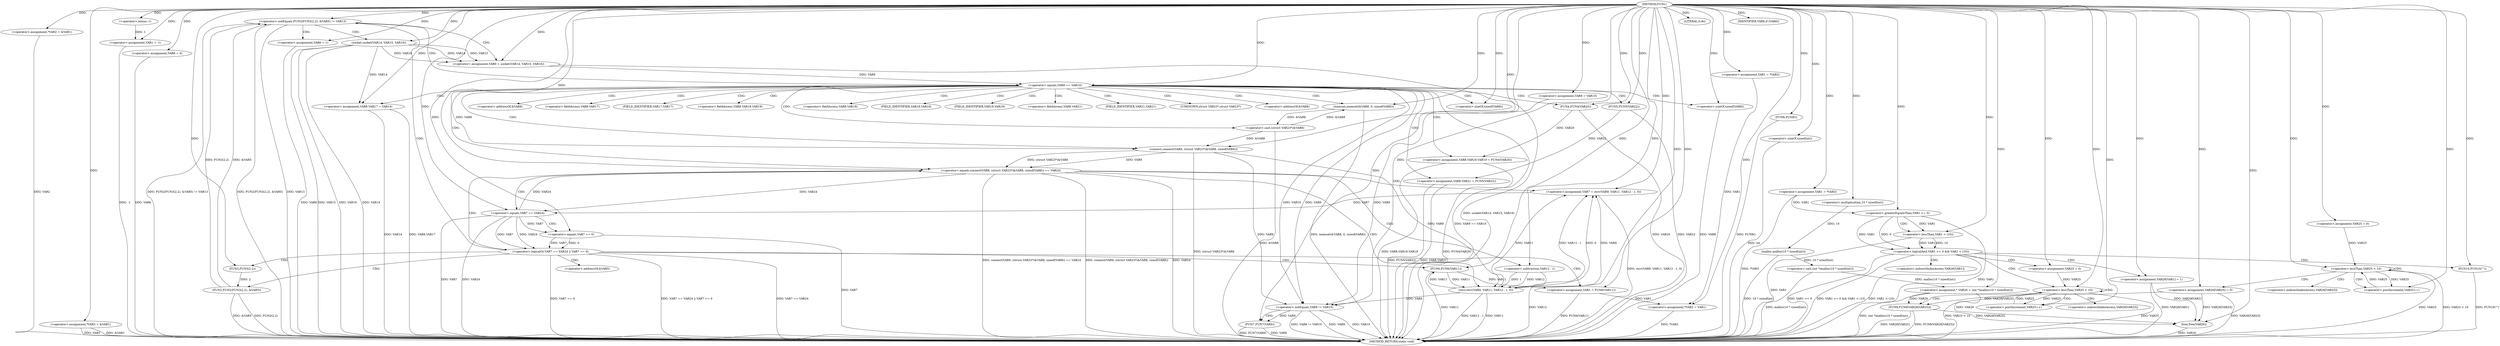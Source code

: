 digraph FUN1 {  
"1000100" [label = "(METHOD,FUN1)" ]
"1000308" [label = "(METHOD_RETURN,static void)" ]
"1000104" [label = "(<operator>.assignment,*VAR2 = &VAR1)" ]
"1000109" [label = "(<operator>.assignment,*VAR3 = &VAR1)" ]
"1000113" [label = "(<operator>.assignment,VAR1 = -1)" ]
"1000115" [label = "(<operator>.minus,-1)" ]
"1000119" [label = "(<operator>.assignment,VAR1 = *VAR2)" ]
"1000126" [label = "(<operator>.assignment,VAR6 = 0)" ]
"1000132" [label = "(<operator>.assignment,VAR9 = VAR10)" ]
"1000139" [label = "(<operator>.notEquals,FUN2(FUN3(2,2), &VAR5) != VAR13)" ]
"1000140" [label = "(FUN2,FUN2(FUN3(2,2), &VAR5))" ]
"1000141" [label = "(FUN3,FUN3(2,2))" ]
"1000149" [label = "(<operator>.assignment,VAR6 = 1)" ]
"1000152" [label = "(<operator>.assignment,VAR9 = socket(VAR14, VAR15, VAR16))" ]
"1000154" [label = "(socket,socket(VAR14, VAR15, VAR16))" ]
"1000159" [label = "(<operator>.equals,VAR9 == VAR10)" ]
"1000164" [label = "(memset,memset(&VAR8, 0, sizeof(VAR8)))" ]
"1000168" [label = "(<operator>.sizeOf,sizeof(VAR8))" ]
"1000170" [label = "(<operator>.assignment,VAR8.VAR17 = VAR14)" ]
"1000175" [label = "(<operator>.assignment,VAR8.VAR18.VAR19 = FUN4(VAR20))" ]
"1000181" [label = "(FUN4,FUN4(VAR20))" ]
"1000183" [label = "(<operator>.assignment,VAR8.VAR21 = FUN5(VAR22))" ]
"1000187" [label = "(FUN5,FUN5(VAR22))" ]
"1000190" [label = "(<operator>.equals,connect(VAR9, (struct VAR23*)&VAR8, sizeof(VAR8)) == VAR24)" ]
"1000191" [label = "(connect,connect(VAR9, (struct VAR23*)&VAR8, sizeof(VAR8)))" ]
"1000193" [label = "(<operator>.cast,(struct VAR23*)&VAR8)" ]
"1000197" [label = "(<operator>.sizeOf,sizeof(VAR8))" ]
"1000202" [label = "(<operator>.assignment,VAR7 = recv(VAR9, VAR11, VAR12 - 1, 0))" ]
"1000204" [label = "(recv,recv(VAR9, VAR11, VAR12 - 1, 0))" ]
"1000207" [label = "(<operator>.subtraction,VAR12 - 1)" ]
"1000212" [label = "(<operator>.logicalOr,VAR7 == VAR24 || VAR7 == 0)" ]
"1000213" [label = "(<operator>.equals,VAR7 == VAR24)" ]
"1000216" [label = "(<operator>.equals,VAR7 == 0)" ]
"1000221" [label = "(<operator>.assignment,VAR1 = FUN6(VAR11))" ]
"1000223" [label = "(FUN6,FUN6(VAR11))" ]
"1000225" [label = "(LITERAL,0,do)" ]
"1000227" [label = "(<operator>.notEquals,VAR9 != VAR10)" ]
"1000231" [label = "(FUN7,FUN7(VAR9))" ]
"1000234" [label = "(IDENTIFIER,VAR6,if (VAR6))" ]
"1000236" [label = "(FUN8,FUN8())" ]
"1000237" [label = "(<operator>.assignment,*VAR2 = VAR1)" ]
"1000243" [label = "(<operator>.assignment,VAR1 = *VAR3)" ]
"1000250" [label = "(<operator>.assignment,* VAR26 = (int *)malloc(10 * sizeof(int)))" ]
"1000252" [label = "(<operator>.cast,(int *)malloc(10 * sizeof(int)))" ]
"1000254" [label = "(malloc,malloc(10 * sizeof(int)))" ]
"1000255" [label = "(<operator>.multiplication,10 * sizeof(int))" ]
"1000257" [label = "(<operator>.sizeOf,sizeof(int))" ]
"1000260" [label = "(<operator>.assignment,VAR25 = 0)" ]
"1000263" [label = "(<operator>.lessThan,VAR25 < 10)" ]
"1000266" [label = "(<operator>.postIncrement,VAR25++)" ]
"1000269" [label = "(<operator>.assignment,VAR26[VAR25] = 0)" ]
"1000275" [label = "(<operator>.logicalAnd,VAR1 >= 0 && VAR1 < (10))" ]
"1000276" [label = "(<operator>.greaterEqualsThan,VAR1 >= 0)" ]
"1000279" [label = "(<operator>.lessThan,VAR1 < (10))" ]
"1000283" [label = "(<operator>.assignment,VAR26[VAR1] = 1)" ]
"1000289" [label = "(<operator>.assignment,VAR25 = 0)" ]
"1000292" [label = "(<operator>.lessThan,VAR25 < 10)" ]
"1000295" [label = "(<operator>.postIncrement,VAR25++)" ]
"1000298" [label = "(FUN9,FUN9(VAR26[VAR25]))" ]
"1000304" [label = "(FUN10,FUN10(\"\"))" ]
"1000306" [label = "(free,free(VAR26))" ]
"1000144" [label = "(<operator>.addressOf,&VAR5)" ]
"1000165" [label = "(<operator>.addressOf,&VAR8)" ]
"1000171" [label = "(<operator>.fieldAccess,VAR8.VAR17)" ]
"1000173" [label = "(FIELD_IDENTIFIER,VAR17,VAR17)" ]
"1000176" [label = "(<operator>.fieldAccess,VAR8.VAR18.VAR19)" ]
"1000177" [label = "(<operator>.fieldAccess,VAR8.VAR18)" ]
"1000179" [label = "(FIELD_IDENTIFIER,VAR18,VAR18)" ]
"1000180" [label = "(FIELD_IDENTIFIER,VAR19,VAR19)" ]
"1000184" [label = "(<operator>.fieldAccess,VAR8.VAR21)" ]
"1000186" [label = "(FIELD_IDENTIFIER,VAR21,VAR21)" ]
"1000194" [label = "(UNKNOWN,struct VAR23*,struct VAR23*)" ]
"1000195" [label = "(<operator>.addressOf,&VAR8)" ]
"1000270" [label = "(<operator>.indirectIndexAccess,VAR26[VAR25])" ]
"1000284" [label = "(<operator>.indirectIndexAccess,VAR26[VAR1])" ]
"1000299" [label = "(<operator>.indirectIndexAccess,VAR26[VAR25])" ]
  "1000183" -> "1000308"  [ label = "DDG: FUN5(VAR22)"] 
  "1000175" -> "1000308"  [ label = "DDG: FUN4(VAR20)"] 
  "1000231" -> "1000308"  [ label = "DDG: FUN7(VAR9)"] 
  "1000275" -> "1000308"  [ label = "DDG: VAR1 >= 0"] 
  "1000181" -> "1000308"  [ label = "DDG: VAR20"] 
  "1000187" -> "1000308"  [ label = "DDG: VAR22"] 
  "1000159" -> "1000308"  [ label = "DDG: VAR9 == VAR10"] 
  "1000164" -> "1000308"  [ label = "DDG: memset(&VAR8, 0, sizeof(VAR8))"] 
  "1000298" -> "1000308"  [ label = "DDG: FUN9(VAR26[VAR25])"] 
  "1000227" -> "1000308"  [ label = "DDG: VAR9 != VAR10"] 
  "1000292" -> "1000308"  [ label = "DDG: VAR25 < 10"] 
  "1000221" -> "1000308"  [ label = "DDG: FUN6(VAR11)"] 
  "1000283" -> "1000308"  [ label = "DDG: VAR26[VAR1]"] 
  "1000236" -> "1000308"  [ label = "DDG: FUN8()"] 
  "1000275" -> "1000308"  [ label = "DDG: VAR1 >= 0 && VAR1 < (10)"] 
  "1000279" -> "1000308"  [ label = "DDG: VAR1"] 
  "1000190" -> "1000308"  [ label = "DDG: connect(VAR9, (struct VAR23*)&VAR8, sizeof(VAR8)) == VAR24"] 
  "1000304" -> "1000308"  [ label = "DDG: FUN10(\"\")"] 
  "1000292" -> "1000308"  [ label = "DDG: VAR25"] 
  "1000212" -> "1000308"  [ label = "DDG: VAR7 == 0"] 
  "1000154" -> "1000308"  [ label = "DDG: VAR16"] 
  "1000254" -> "1000308"  [ label = "DDG: 10 * sizeof(int)"] 
  "1000104" -> "1000308"  [ label = "DDG: VAR2"] 
  "1000298" -> "1000308"  [ label = "DDG: VAR26[VAR25]"] 
  "1000216" -> "1000308"  [ label = "DDG: VAR7"] 
  "1000237" -> "1000308"  [ label = "DDG: *VAR2"] 
  "1000227" -> "1000308"  [ label = "DDG: VAR9"] 
  "1000213" -> "1000308"  [ label = "DDG: VAR7"] 
  "1000252" -> "1000308"  [ label = "DDG: malloc(10 * sizeof(int))"] 
  "1000204" -> "1000308"  [ label = "DDG: VAR11"] 
  "1000306" -> "1000308"  [ label = "DDG: VAR26"] 
  "1000140" -> "1000308"  [ label = "DDG: FUN3(2,2)"] 
  "1000139" -> "1000308"  [ label = "DDG: FUN2(FUN3(2,2), &VAR5) != VAR13"] 
  "1000139" -> "1000308"  [ label = "DDG: FUN2(FUN3(2,2), &VAR5)"] 
  "1000193" -> "1000308"  [ label = "DDG: &VAR8"] 
  "1000183" -> "1000308"  [ label = "DDG: VAR8.VAR21"] 
  "1000227" -> "1000308"  [ label = "DDG: VAR10"] 
  "1000250" -> "1000308"  [ label = "DDG: (int *)malloc(10 * sizeof(int))"] 
  "1000154" -> "1000308"  [ label = "DDG: VAR14"] 
  "1000140" -> "1000308"  [ label = "DDG: &VAR5"] 
  "1000190" -> "1000308"  [ label = "DDG: connect(VAR9, (struct VAR23*)&VAR8, sizeof(VAR8))"] 
  "1000263" -> "1000308"  [ label = "DDG: VAR25"] 
  "1000113" -> "1000308"  [ label = "DDG: -1"] 
  "1000263" -> "1000308"  [ label = "DDG: VAR25 < 10"] 
  "1000207" -> "1000308"  [ label = "DDG: VAR12"] 
  "1000175" -> "1000308"  [ label = "DDG: VAR8.VAR18.VAR19"] 
  "1000257" -> "1000308"  [ label = "DDG: int"] 
  "1000204" -> "1000308"  [ label = "DDG: VAR12 - 1"] 
  "1000126" -> "1000308"  [ label = "DDG: VAR6"] 
  "1000212" -> "1000308"  [ label = "DDG: VAR7 == VAR24 || VAR7 == 0"] 
  "1000152" -> "1000308"  [ label = "DDG: socket(VAR14, VAR15, VAR16)"] 
  "1000190" -> "1000308"  [ label = "DDG: VAR24"] 
  "1000231" -> "1000308"  [ label = "DDG: VAR9"] 
  "1000212" -> "1000308"  [ label = "DDG: VAR7 == VAR24"] 
  "1000191" -> "1000308"  [ label = "DDG: (struct VAR23*)&VAR8"] 
  "1000109" -> "1000308"  [ label = "DDG: VAR3"] 
  "1000276" -> "1000308"  [ label = "DDG: VAR1"] 
  "1000170" -> "1000308"  [ label = "DDG: VAR8.VAR17"] 
  "1000213" -> "1000308"  [ label = "DDG: VAR24"] 
  "1000269" -> "1000308"  [ label = "DDG: VAR26[VAR25]"] 
  "1000149" -> "1000308"  [ label = "DDG: VAR6"] 
  "1000154" -> "1000308"  [ label = "DDG: VAR15"] 
  "1000243" -> "1000308"  [ label = "DDG: *VAR3"] 
  "1000139" -> "1000308"  [ label = "DDG: VAR13"] 
  "1000109" -> "1000308"  [ label = "DDG: &VAR1"] 
  "1000275" -> "1000308"  [ label = "DDG: VAR1 < (10)"] 
  "1000170" -> "1000308"  [ label = "DDG: VAR14"] 
  "1000223" -> "1000308"  [ label = "DDG: VAR11"] 
  "1000202" -> "1000308"  [ label = "DDG: recv(VAR9, VAR11, VAR12 - 1, 0)"] 
  "1000197" -> "1000308"  [ label = "DDG: VAR8"] 
  "1000100" -> "1000104"  [ label = "DDG: "] 
  "1000100" -> "1000109"  [ label = "DDG: "] 
  "1000115" -> "1000113"  [ label = "DDG: 1"] 
  "1000100" -> "1000113"  [ label = "DDG: "] 
  "1000100" -> "1000115"  [ label = "DDG: "] 
  "1000100" -> "1000119"  [ label = "DDG: "] 
  "1000100" -> "1000126"  [ label = "DDG: "] 
  "1000100" -> "1000132"  [ label = "DDG: "] 
  "1000140" -> "1000139"  [ label = "DDG: FUN3(2,2)"] 
  "1000140" -> "1000139"  [ label = "DDG: &VAR5"] 
  "1000141" -> "1000140"  [ label = "DDG: 2"] 
  "1000100" -> "1000141"  [ label = "DDG: "] 
  "1000100" -> "1000139"  [ label = "DDG: "] 
  "1000100" -> "1000149"  [ label = "DDG: "] 
  "1000154" -> "1000152"  [ label = "DDG: VAR14"] 
  "1000154" -> "1000152"  [ label = "DDG: VAR15"] 
  "1000154" -> "1000152"  [ label = "DDG: VAR16"] 
  "1000100" -> "1000152"  [ label = "DDG: "] 
  "1000100" -> "1000154"  [ label = "DDG: "] 
  "1000152" -> "1000159"  [ label = "DDG: VAR9"] 
  "1000100" -> "1000159"  [ label = "DDG: "] 
  "1000193" -> "1000164"  [ label = "DDG: &VAR8"] 
  "1000100" -> "1000164"  [ label = "DDG: "] 
  "1000100" -> "1000168"  [ label = "DDG: "] 
  "1000154" -> "1000170"  [ label = "DDG: VAR14"] 
  "1000100" -> "1000170"  [ label = "DDG: "] 
  "1000181" -> "1000175"  [ label = "DDG: VAR20"] 
  "1000100" -> "1000181"  [ label = "DDG: "] 
  "1000187" -> "1000183"  [ label = "DDG: VAR22"] 
  "1000100" -> "1000187"  [ label = "DDG: "] 
  "1000191" -> "1000190"  [ label = "DDG: VAR9"] 
  "1000191" -> "1000190"  [ label = "DDG: (struct VAR23*)&VAR8"] 
  "1000159" -> "1000191"  [ label = "DDG: VAR9"] 
  "1000100" -> "1000191"  [ label = "DDG: "] 
  "1000193" -> "1000191"  [ label = "DDG: &VAR8"] 
  "1000164" -> "1000193"  [ label = "DDG: &VAR8"] 
  "1000100" -> "1000197"  [ label = "DDG: "] 
  "1000213" -> "1000190"  [ label = "DDG: VAR24"] 
  "1000100" -> "1000190"  [ label = "DDG: "] 
  "1000204" -> "1000202"  [ label = "DDG: VAR9"] 
  "1000204" -> "1000202"  [ label = "DDG: VAR11"] 
  "1000204" -> "1000202"  [ label = "DDG: VAR12 - 1"] 
  "1000204" -> "1000202"  [ label = "DDG: 0"] 
  "1000100" -> "1000202"  [ label = "DDG: "] 
  "1000191" -> "1000204"  [ label = "DDG: VAR9"] 
  "1000100" -> "1000204"  [ label = "DDG: "] 
  "1000223" -> "1000204"  [ label = "DDG: VAR11"] 
  "1000207" -> "1000204"  [ label = "DDG: VAR12"] 
  "1000207" -> "1000204"  [ label = "DDG: 1"] 
  "1000100" -> "1000207"  [ label = "DDG: "] 
  "1000213" -> "1000212"  [ label = "DDG: VAR7"] 
  "1000213" -> "1000212"  [ label = "DDG: VAR24"] 
  "1000202" -> "1000213"  [ label = "DDG: VAR7"] 
  "1000100" -> "1000213"  [ label = "DDG: "] 
  "1000190" -> "1000213"  [ label = "DDG: VAR24"] 
  "1000216" -> "1000212"  [ label = "DDG: VAR7"] 
  "1000216" -> "1000212"  [ label = "DDG: 0"] 
  "1000213" -> "1000216"  [ label = "DDG: VAR7"] 
  "1000100" -> "1000216"  [ label = "DDG: "] 
  "1000223" -> "1000221"  [ label = "DDG: VAR11"] 
  "1000100" -> "1000221"  [ label = "DDG: "] 
  "1000204" -> "1000223"  [ label = "DDG: VAR11"] 
  "1000100" -> "1000223"  [ label = "DDG: "] 
  "1000100" -> "1000225"  [ label = "DDG: "] 
  "1000159" -> "1000227"  [ label = "DDG: VAR9"] 
  "1000132" -> "1000227"  [ label = "DDG: VAR9"] 
  "1000204" -> "1000227"  [ label = "DDG: VAR9"] 
  "1000191" -> "1000227"  [ label = "DDG: VAR9"] 
  "1000100" -> "1000227"  [ label = "DDG: "] 
  "1000159" -> "1000227"  [ label = "DDG: VAR10"] 
  "1000227" -> "1000231"  [ label = "DDG: VAR9"] 
  "1000100" -> "1000231"  [ label = "DDG: "] 
  "1000100" -> "1000234"  [ label = "DDG: "] 
  "1000100" -> "1000236"  [ label = "DDG: "] 
  "1000221" -> "1000237"  [ label = "DDG: VAR1"] 
  "1000119" -> "1000237"  [ label = "DDG: VAR1"] 
  "1000100" -> "1000237"  [ label = "DDG: "] 
  "1000100" -> "1000243"  [ label = "DDG: "] 
  "1000252" -> "1000250"  [ label = "DDG: malloc(10 * sizeof(int))"] 
  "1000100" -> "1000250"  [ label = "DDG: "] 
  "1000254" -> "1000252"  [ label = "DDG: 10 * sizeof(int)"] 
  "1000255" -> "1000254"  [ label = "DDG: 10"] 
  "1000100" -> "1000255"  [ label = "DDG: "] 
  "1000100" -> "1000257"  [ label = "DDG: "] 
  "1000100" -> "1000260"  [ label = "DDG: "] 
  "1000266" -> "1000263"  [ label = "DDG: VAR25"] 
  "1000260" -> "1000263"  [ label = "DDG: VAR25"] 
  "1000100" -> "1000263"  [ label = "DDG: "] 
  "1000263" -> "1000266"  [ label = "DDG: VAR25"] 
  "1000100" -> "1000266"  [ label = "DDG: "] 
  "1000100" -> "1000269"  [ label = "DDG: "] 
  "1000276" -> "1000275"  [ label = "DDG: VAR1"] 
  "1000276" -> "1000275"  [ label = "DDG: 0"] 
  "1000243" -> "1000276"  [ label = "DDG: VAR1"] 
  "1000100" -> "1000276"  [ label = "DDG: "] 
  "1000279" -> "1000275"  [ label = "DDG: VAR1"] 
  "1000279" -> "1000275"  [ label = "DDG: 10"] 
  "1000276" -> "1000279"  [ label = "DDG: VAR1"] 
  "1000100" -> "1000279"  [ label = "DDG: "] 
  "1000100" -> "1000283"  [ label = "DDG: "] 
  "1000100" -> "1000289"  [ label = "DDG: "] 
  "1000289" -> "1000292"  [ label = "DDG: VAR25"] 
  "1000295" -> "1000292"  [ label = "DDG: VAR25"] 
  "1000100" -> "1000292"  [ label = "DDG: "] 
  "1000292" -> "1000295"  [ label = "DDG: VAR25"] 
  "1000100" -> "1000295"  [ label = "DDG: "] 
  "1000250" -> "1000298"  [ label = "DDG: VAR26"] 
  "1000269" -> "1000298"  [ label = "DDG: VAR26[VAR25]"] 
  "1000100" -> "1000304"  [ label = "DDG: "] 
  "1000250" -> "1000306"  [ label = "DDG: VAR26"] 
  "1000283" -> "1000306"  [ label = "DDG: VAR26[VAR1]"] 
  "1000298" -> "1000306"  [ label = "DDG: VAR26[VAR25]"] 
  "1000269" -> "1000306"  [ label = "DDG: VAR26[VAR25]"] 
  "1000100" -> "1000306"  [ label = "DDG: "] 
  "1000139" -> "1000149"  [ label = "CDG: "] 
  "1000139" -> "1000154"  [ label = "CDG: "] 
  "1000139" -> "1000152"  [ label = "CDG: "] 
  "1000139" -> "1000159"  [ label = "CDG: "] 
  "1000159" -> "1000164"  [ label = "CDG: "] 
  "1000159" -> "1000191"  [ label = "CDG: "] 
  "1000159" -> "1000197"  [ label = "CDG: "] 
  "1000159" -> "1000180"  [ label = "CDG: "] 
  "1000159" -> "1000183"  [ label = "CDG: "] 
  "1000159" -> "1000165"  [ label = "CDG: "] 
  "1000159" -> "1000190"  [ label = "CDG: "] 
  "1000159" -> "1000175"  [ label = "CDG: "] 
  "1000159" -> "1000179"  [ label = "CDG: "] 
  "1000159" -> "1000194"  [ label = "CDG: "] 
  "1000159" -> "1000176"  [ label = "CDG: "] 
  "1000159" -> "1000187"  [ label = "CDG: "] 
  "1000159" -> "1000195"  [ label = "CDG: "] 
  "1000159" -> "1000186"  [ label = "CDG: "] 
  "1000159" -> "1000168"  [ label = "CDG: "] 
  "1000159" -> "1000173"  [ label = "CDG: "] 
  "1000159" -> "1000170"  [ label = "CDG: "] 
  "1000159" -> "1000171"  [ label = "CDG: "] 
  "1000159" -> "1000193"  [ label = "CDG: "] 
  "1000159" -> "1000184"  [ label = "CDG: "] 
  "1000159" -> "1000177"  [ label = "CDG: "] 
  "1000159" -> "1000181"  [ label = "CDG: "] 
  "1000190" -> "1000204"  [ label = "CDG: "] 
  "1000190" -> "1000213"  [ label = "CDG: "] 
  "1000190" -> "1000212"  [ label = "CDG: "] 
  "1000190" -> "1000207"  [ label = "CDG: "] 
  "1000190" -> "1000202"  [ label = "CDG: "] 
  "1000212" -> "1000221"  [ label = "CDG: "] 
  "1000212" -> "1000223"  [ label = "CDG: "] 
  "1000212" -> "1000141"  [ label = "CDG: "] 
  "1000212" -> "1000139"  [ label = "CDG: "] 
  "1000212" -> "1000144"  [ label = "CDG: "] 
  "1000212" -> "1000140"  [ label = "CDG: "] 
  "1000213" -> "1000216"  [ label = "CDG: "] 
  "1000227" -> "1000231"  [ label = "CDG: "] 
  "1000263" -> "1000269"  [ label = "CDG: "] 
  "1000263" -> "1000270"  [ label = "CDG: "] 
  "1000263" -> "1000263"  [ label = "CDG: "] 
  "1000263" -> "1000266"  [ label = "CDG: "] 
  "1000275" -> "1000284"  [ label = "CDG: "] 
  "1000275" -> "1000289"  [ label = "CDG: "] 
  "1000275" -> "1000304"  [ label = "CDG: "] 
  "1000275" -> "1000292"  [ label = "CDG: "] 
  "1000275" -> "1000283"  [ label = "CDG: "] 
  "1000276" -> "1000279"  [ label = "CDG: "] 
  "1000292" -> "1000298"  [ label = "CDG: "] 
  "1000292" -> "1000295"  [ label = "CDG: "] 
  "1000292" -> "1000292"  [ label = "CDG: "] 
  "1000292" -> "1000299"  [ label = "CDG: "] 
}
